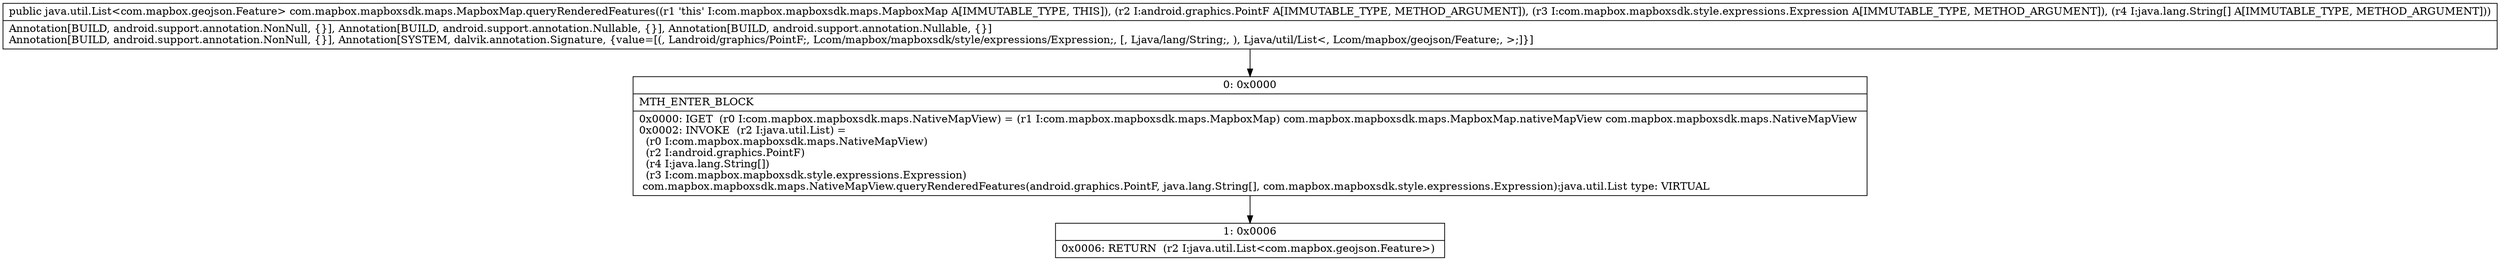 digraph "CFG forcom.mapbox.mapboxsdk.maps.MapboxMap.queryRenderedFeatures(Landroid\/graphics\/PointF;Lcom\/mapbox\/mapboxsdk\/style\/expressions\/Expression;[Ljava\/lang\/String;)Ljava\/util\/List;" {
Node_0 [shape=record,label="{0\:\ 0x0000|MTH_ENTER_BLOCK\l|0x0000: IGET  (r0 I:com.mapbox.mapboxsdk.maps.NativeMapView) = (r1 I:com.mapbox.mapboxsdk.maps.MapboxMap) com.mapbox.mapboxsdk.maps.MapboxMap.nativeMapView com.mapbox.mapboxsdk.maps.NativeMapView \l0x0002: INVOKE  (r2 I:java.util.List) = \l  (r0 I:com.mapbox.mapboxsdk.maps.NativeMapView)\l  (r2 I:android.graphics.PointF)\l  (r4 I:java.lang.String[])\l  (r3 I:com.mapbox.mapboxsdk.style.expressions.Expression)\l com.mapbox.mapboxsdk.maps.NativeMapView.queryRenderedFeatures(android.graphics.PointF, java.lang.String[], com.mapbox.mapboxsdk.style.expressions.Expression):java.util.List type: VIRTUAL \l}"];
Node_1 [shape=record,label="{1\:\ 0x0006|0x0006: RETURN  (r2 I:java.util.List\<com.mapbox.geojson.Feature\>) \l}"];
MethodNode[shape=record,label="{public java.util.List\<com.mapbox.geojson.Feature\> com.mapbox.mapboxsdk.maps.MapboxMap.queryRenderedFeatures((r1 'this' I:com.mapbox.mapboxsdk.maps.MapboxMap A[IMMUTABLE_TYPE, THIS]), (r2 I:android.graphics.PointF A[IMMUTABLE_TYPE, METHOD_ARGUMENT]), (r3 I:com.mapbox.mapboxsdk.style.expressions.Expression A[IMMUTABLE_TYPE, METHOD_ARGUMENT]), (r4 I:java.lang.String[] A[IMMUTABLE_TYPE, METHOD_ARGUMENT]))  | Annotation[BUILD, android.support.annotation.NonNull, \{\}], Annotation[BUILD, android.support.annotation.Nullable, \{\}], Annotation[BUILD, android.support.annotation.Nullable, \{\}]\lAnnotation[BUILD, android.support.annotation.NonNull, \{\}], Annotation[SYSTEM, dalvik.annotation.Signature, \{value=[(, Landroid\/graphics\/PointF;, Lcom\/mapbox\/mapboxsdk\/style\/expressions\/Expression;, [, Ljava\/lang\/String;, ), Ljava\/util\/List\<, Lcom\/mapbox\/geojson\/Feature;, \>;]\}]\l}"];
MethodNode -> Node_0;
Node_0 -> Node_1;
}

